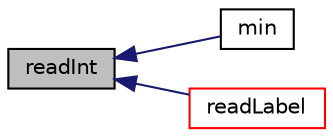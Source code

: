 digraph "readInt"
{
  bgcolor="transparent";
  edge [fontname="Helvetica",fontsize="10",labelfontname="Helvetica",labelfontsize="10"];
  node [fontname="Helvetica",fontsize="10",shape=record];
  rankdir="LR";
  Node1 [label="readInt",height=0.2,width=0.4,color="black", fillcolor="grey75", style="filled" fontcolor="black"];
  Node1 -> Node2 [dir="back",color="midnightblue",fontsize="10",style="solid",fontname="Helvetica"];
  Node2 [label="min",height=0.2,width=0.4,color="black",URL="$namespaceFoam.html#a5f55d5d355216a7078b9235387b1a36e",tooltip="Floating/integral min. Use stdFoam::min() to preserve references. "];
  Node1 -> Node3 [dir="back",color="midnightblue",fontsize="10",style="solid",fontname="Helvetica"];
  Node3 [label="readLabel",height=0.2,width=0.4,color="red",URL="$namespaceFoam.html#a1269245969008f49bcd2a602d3a72319",tooltip="Parse entire buffer as a label, skipping leading/trailing whitespace. "];
}
